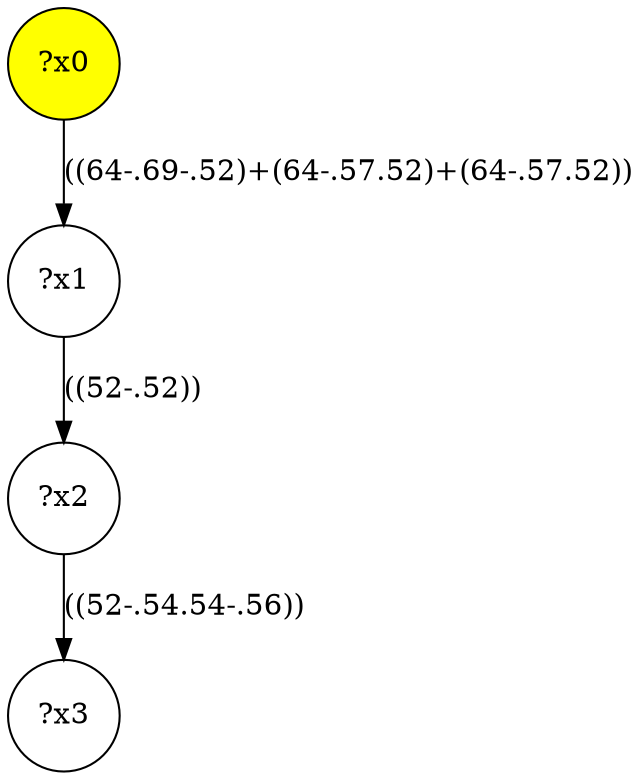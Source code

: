 digraph g {
	x0 [fillcolor="yellow", style="filled," shape=circle, label="?x0"];
	x1 [shape=circle, label="?x1"];
	x0 -> x1 [label="((64-.69-.52)+(64-.57.52)+(64-.57.52))"];
	x2 [shape=circle, label="?x2"];
	x1 -> x2 [label="((52-.52))"];
	x3 [shape=circle, label="?x3"];
	x2 -> x3 [label="((52-.54.54-.56))"];
}
